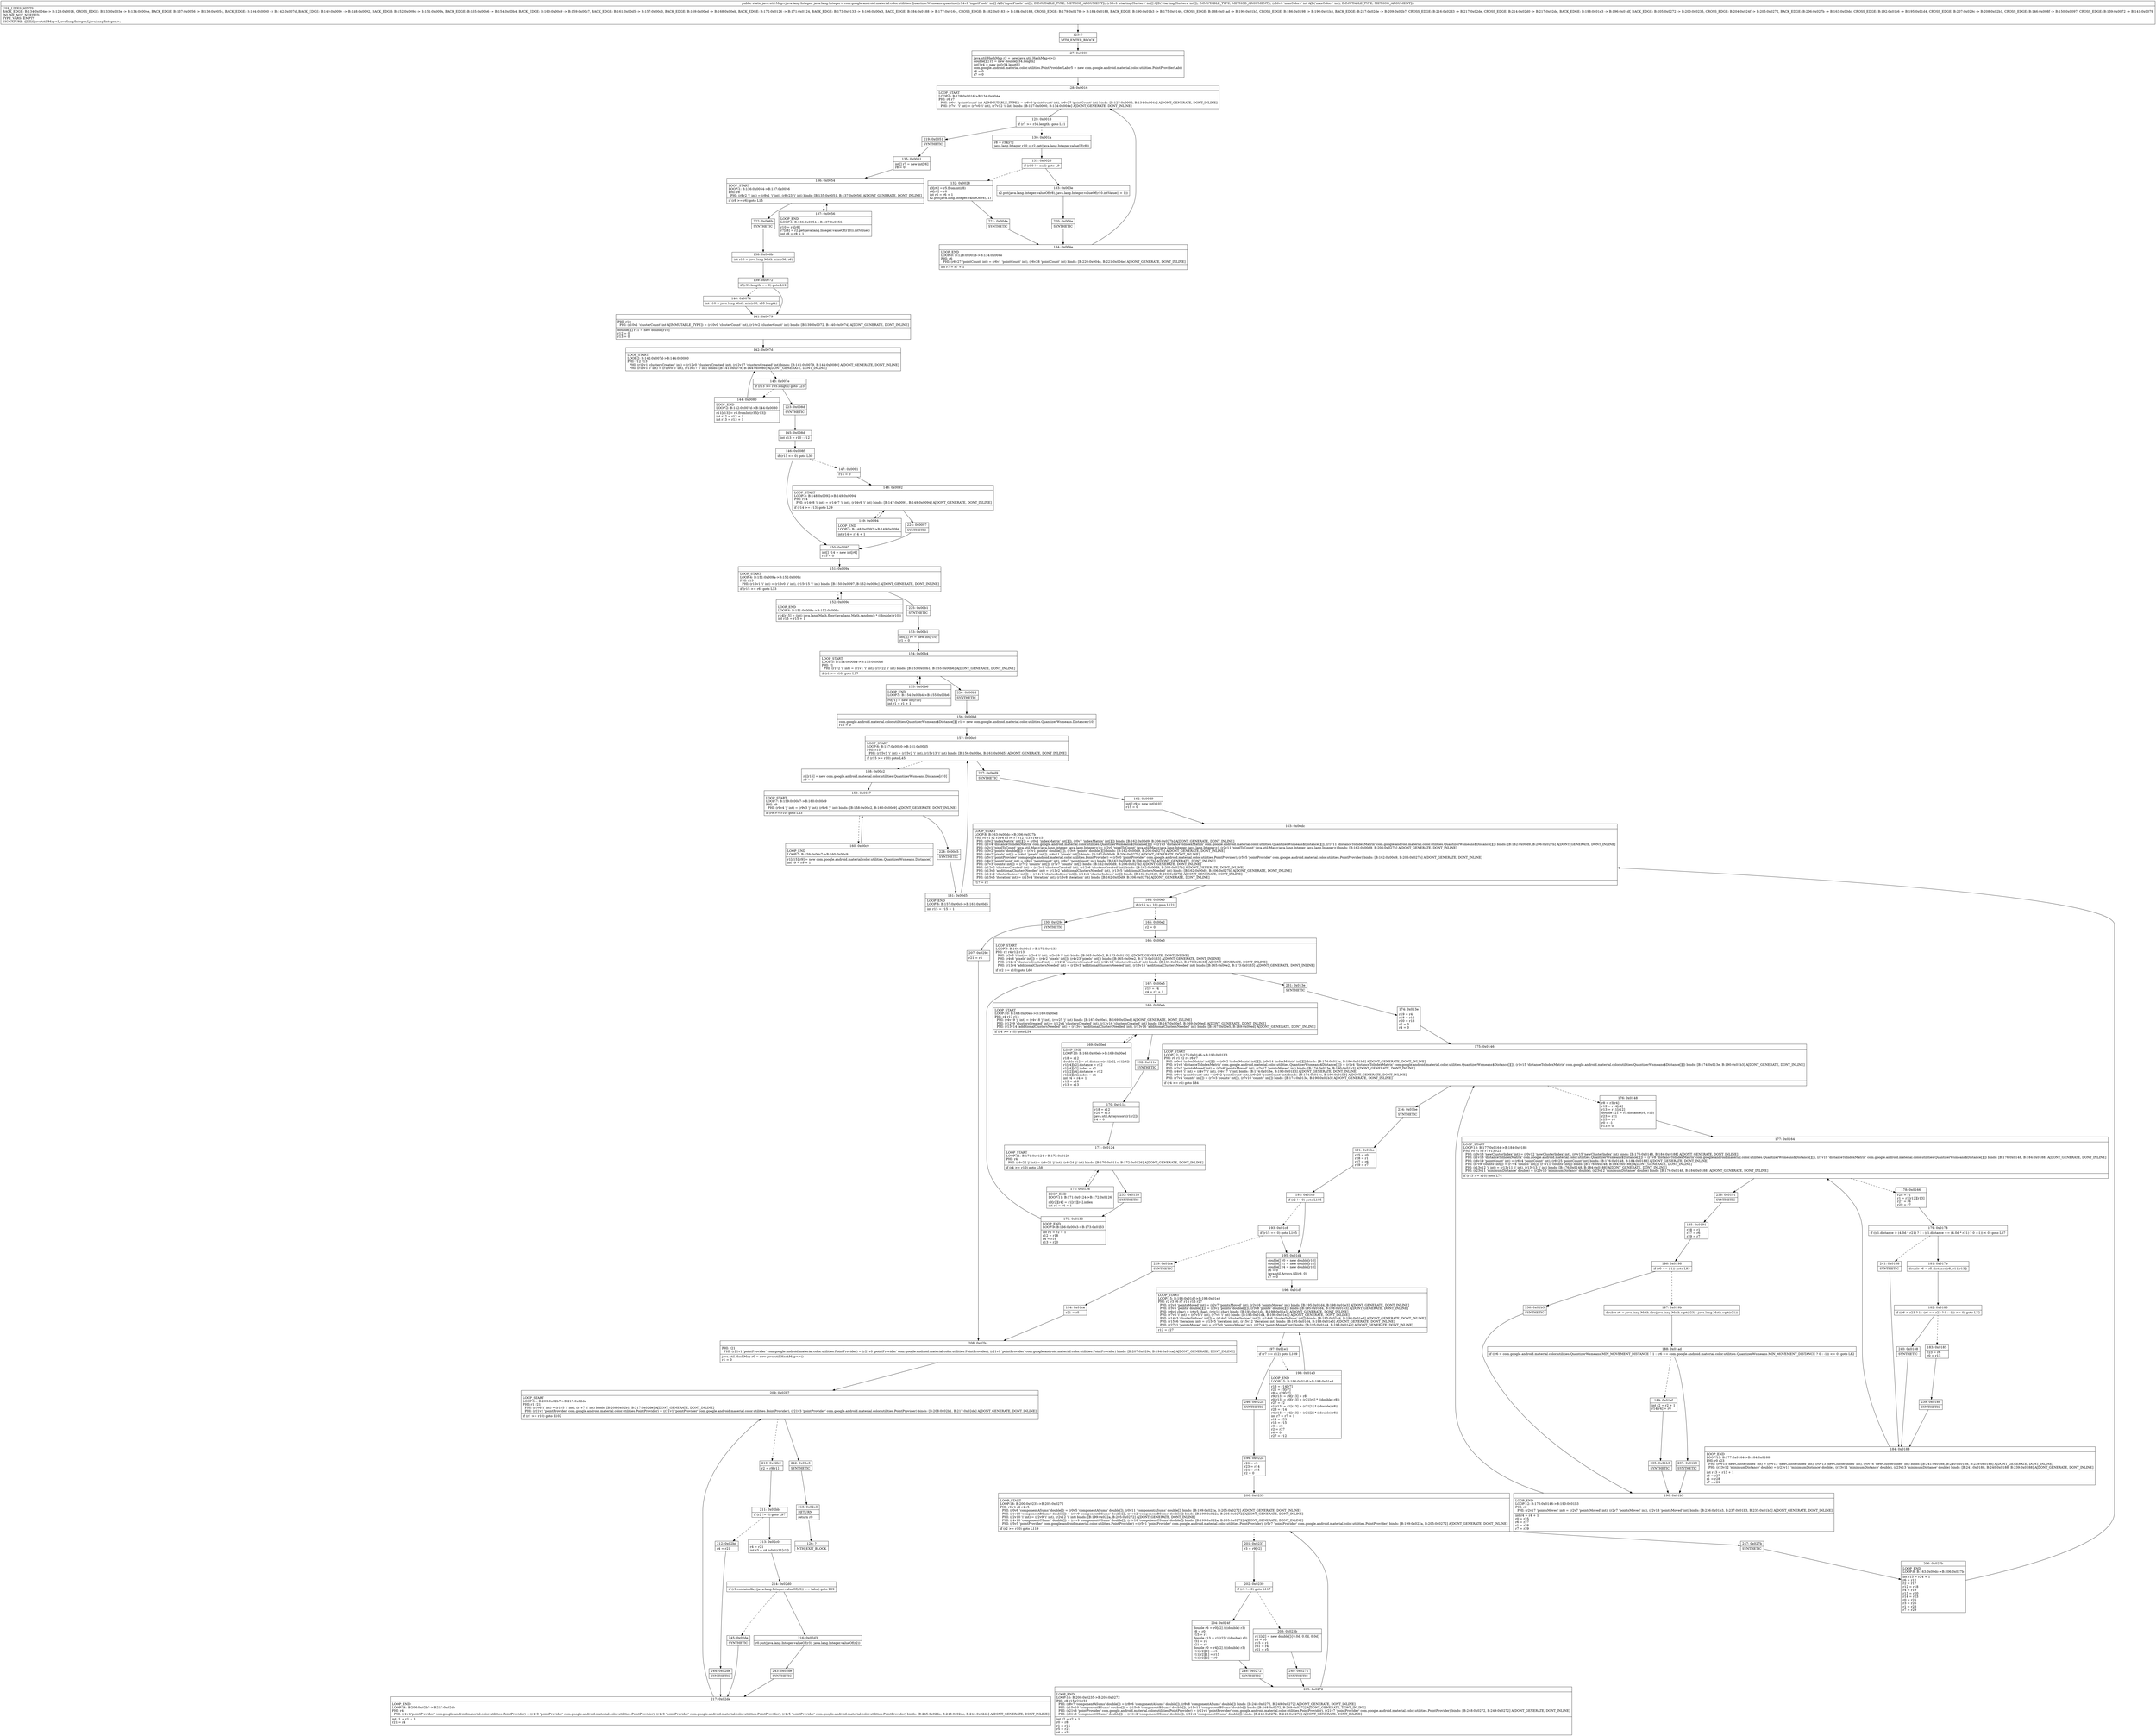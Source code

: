 digraph "CFG forcom.google.android.material.color.utilities.QuantizerWsmeans.quantize([I[II)Ljava\/util\/Map;" {
Node_125 [shape=record,label="{125\:\ ?|MTH_ENTER_BLOCK\l}"];
Node_127 [shape=record,label="{127\:\ 0x0000|java.util.HashMap r2 = new java.util.HashMap\<\>()\ldouble[][] r3 = new double[r34.length]\lint[] r4 = new int[r34.length]\lcom.google.android.material.color.utilities.PointProviderLab r5 = new com.google.android.material.color.utilities.PointProviderLab()\lr6 = 0\lr7 = 0\l}"];
Node_128 [shape=record,label="{128\:\ 0x0016|LOOP_START\lLOOP:0: B:128:0x0016\-\>B:134:0x004e\lPHI: r6 r7 \l  PHI: (r6v1 'pointCount' int A[IMMUTABLE_TYPE]) = (r6v0 'pointCount' int), (r6v27 'pointCount' int) binds: [B:127:0x0000, B:134:0x004e] A[DONT_GENERATE, DONT_INLINE]\l  PHI: (r7v1 'i' int) = (r7v0 'i' int), (r7v12 'i' int) binds: [B:127:0x0000, B:134:0x004e] A[DONT_GENERATE, DONT_INLINE]\l}"];
Node_129 [shape=record,label="{129\:\ 0x0018|if (r7 \>= r34.length) goto L11\l}"];
Node_130 [shape=record,label="{130\:\ 0x001a|r8 = r34[r7]\ljava.lang.Integer r10 = r2.get(java.lang.Integer.valueOf(r8))\l}"];
Node_131 [shape=record,label="{131\:\ 0x0026|if (r10 != null) goto L9\l}"];
Node_132 [shape=record,label="{132\:\ 0x0028|r3[r6] = r5.fromInt(r8)\lr4[r6] = r8\lint r6 = r6 + 1\lr2.put(java.lang.Integer.valueOf(r8), 1)\l}"];
Node_221 [shape=record,label="{221\:\ 0x004e|SYNTHETIC\l}"];
Node_134 [shape=record,label="{134\:\ 0x004e|LOOP_END\lLOOP:0: B:128:0x0016\-\>B:134:0x004e\lPHI: r6 \l  PHI: (r6v27 'pointCount' int) = (r6v1 'pointCount' int), (r6v28 'pointCount' int) binds: [B:220:0x004e, B:221:0x004e] A[DONT_GENERATE, DONT_INLINE]\l|int r7 = r7 + 1\l}"];
Node_133 [shape=record,label="{133\:\ 0x003e|r2.put(java.lang.Integer.valueOf(r8), java.lang.Integer.valueOf(r10.intValue() + 1))\l}"];
Node_220 [shape=record,label="{220\:\ 0x004e|SYNTHETIC\l}"];
Node_219 [shape=record,label="{219\:\ 0x0051|SYNTHETIC\l}"];
Node_135 [shape=record,label="{135\:\ 0x0051|int[] r7 = new int[r6]\lr8 = 0\l}"];
Node_136 [shape=record,label="{136\:\ 0x0054|LOOP_START\lLOOP:1: B:136:0x0054\-\>B:137:0x0056\lPHI: r8 \l  PHI: (r8v2 'i' int) = (r8v1 'i' int), (r8v23 'i' int) binds: [B:135:0x0051, B:137:0x0056] A[DONT_GENERATE, DONT_INLINE]\l|if (r8 \>= r6) goto L15\l}"];
Node_137 [shape=record,label="{137\:\ 0x0056|LOOP_END\lLOOP:1: B:136:0x0054\-\>B:137:0x0056\l|r10 = r4[r8]\lr7[r8] = r2.get(java.lang.Integer.valueOf(r10)).intValue()\lint r8 = r8 + 1\l}"];
Node_222 [shape=record,label="{222\:\ 0x006b|SYNTHETIC\l}"];
Node_138 [shape=record,label="{138\:\ 0x006b|int r10 = java.lang.Math.min(r36, r6)\l}"];
Node_139 [shape=record,label="{139\:\ 0x0072|if (r35.length == 0) goto L19\l}"];
Node_140 [shape=record,label="{140\:\ 0x0074|int r10 = java.lang.Math.min(r10, r35.length)\l}"];
Node_141 [shape=record,label="{141\:\ 0x0079|PHI: r10 \l  PHI: (r10v1 'clusterCount' int A[IMMUTABLE_TYPE]) = (r10v0 'clusterCount' int), (r10v2 'clusterCount' int) binds: [B:139:0x0072, B:140:0x0074] A[DONT_GENERATE, DONT_INLINE]\l|double[][] r11 = new double[r10]\lr12 = 0\lr13 = 0\l}"];
Node_142 [shape=record,label="{142\:\ 0x007d|LOOP_START\lLOOP:2: B:142:0x007d\-\>B:144:0x0080\lPHI: r12 r13 \l  PHI: (r12v1 'clustersCreated' int) = (r12v0 'clustersCreated' int), (r12v17 'clustersCreated' int) binds: [B:141:0x0079, B:144:0x0080] A[DONT_GENERATE, DONT_INLINE]\l  PHI: (r13v1 'i' int) = (r13v0 'i' int), (r13v17 'i' int) binds: [B:141:0x0079, B:144:0x0080] A[DONT_GENERATE, DONT_INLINE]\l}"];
Node_143 [shape=record,label="{143\:\ 0x007e|if (r13 \>= r35.length) goto L23\l}"];
Node_144 [shape=record,label="{144\:\ 0x0080|LOOP_END\lLOOP:2: B:142:0x007d\-\>B:144:0x0080\l|r11[r13] = r5.fromInt(r35[r13])\lint r12 = r12 + 1\lint r13 = r13 + 1\l}"];
Node_223 [shape=record,label="{223\:\ 0x008d|SYNTHETIC\l}"];
Node_145 [shape=record,label="{145\:\ 0x008d|int r13 = r10 \- r12\l}"];
Node_146 [shape=record,label="{146\:\ 0x008f|if (r13 \<= 0) goto L30\l}"];
Node_147 [shape=record,label="{147\:\ 0x0091|r14 = 0\l}"];
Node_148 [shape=record,label="{148\:\ 0x0092|LOOP_START\lLOOP:3: B:148:0x0092\-\>B:149:0x0094\lPHI: r14 \l  PHI: (r14v8 'i' int) = (r14v7 'i' int), (r14v9 'i' int) binds: [B:147:0x0091, B:149:0x0094] A[DONT_GENERATE, DONT_INLINE]\l|if (r14 \>= r13) goto L29\l}"];
Node_149 [shape=record,label="{149\:\ 0x0094|LOOP_END\lLOOP:3: B:148:0x0092\-\>B:149:0x0094\l|int r14 = r14 + 1\l}"];
Node_224 [shape=record,label="{224\:\ 0x0097|SYNTHETIC\l}"];
Node_150 [shape=record,label="{150\:\ 0x0097|int[] r14 = new int[r6]\lr15 = 0\l}"];
Node_151 [shape=record,label="{151\:\ 0x009a|LOOP_START\lLOOP:4: B:151:0x009a\-\>B:152:0x009c\lPHI: r15 \l  PHI: (r15v1 'i' int) = (r15v0 'i' int), (r15v15 'i' int) binds: [B:150:0x0097, B:152:0x009c] A[DONT_GENERATE, DONT_INLINE]\l|if (r15 \>= r6) goto L33\l}"];
Node_152 [shape=record,label="{152\:\ 0x009c|LOOP_END\lLOOP:4: B:151:0x009a\-\>B:152:0x009c\l|r14[r15] = (int) java.lang.Math.floor(java.lang.Math.random() * ((double) r10))\lint r15 = r15 + 1\l}"];
Node_225 [shape=record,label="{225\:\ 0x00b1|SYNTHETIC\l}"];
Node_153 [shape=record,label="{153\:\ 0x00b1|int[][] r0 = new int[r10]\lr1 = 0\l}"];
Node_154 [shape=record,label="{154\:\ 0x00b4|LOOP_START\lLOOP:5: B:154:0x00b4\-\>B:155:0x00b6\lPHI: r1 \l  PHI: (r1v2 'i' int) = (r1v1 'i' int), (r1v22 'i' int) binds: [B:153:0x00b1, B:155:0x00b6] A[DONT_GENERATE, DONT_INLINE]\l|if (r1 \>= r10) goto L37\l}"];
Node_155 [shape=record,label="{155\:\ 0x00b6|LOOP_END\lLOOP:5: B:154:0x00b4\-\>B:155:0x00b6\l|r0[r1] = new int[r10]\lint r1 = r1 + 1\l}"];
Node_226 [shape=record,label="{226\:\ 0x00bd|SYNTHETIC\l}"];
Node_156 [shape=record,label="{156\:\ 0x00bd|com.google.android.material.color.utilities.QuantizerWsmeans$Distance[][] r1 = new com.google.android.material.color.utilities.QuantizerWsmeans.Distance[r10]\lr15 = 0\l}"];
Node_157 [shape=record,label="{157\:\ 0x00c0|LOOP_START\lLOOP:6: B:157:0x00c0\-\>B:161:0x00d5\lPHI: r15 \l  PHI: (r15v3 'i' int) = (r15v2 'i' int), (r15v13 'i' int) binds: [B:156:0x00bd, B:161:0x00d5] A[DONT_GENERATE, DONT_INLINE]\l|if (r15 \>= r10) goto L45\l}"];
Node_158 [shape=record,label="{158\:\ 0x00c2|r1[r15] = new com.google.android.material.color.utilities.QuantizerWsmeans.Distance[r10]\lr9 = 0\l}"];
Node_159 [shape=record,label="{159\:\ 0x00c7|LOOP_START\lLOOP:7: B:159:0x00c7\-\>B:160:0x00c9\lPHI: r9 \l  PHI: (r9v4 'j' int) = (r9v3 'j' int), (r9v6 'j' int) binds: [B:158:0x00c2, B:160:0x00c9] A[DONT_GENERATE, DONT_INLINE]\l|if (r9 \>= r10) goto L43\l}"];
Node_160 [shape=record,label="{160\:\ 0x00c9|LOOP_END\lLOOP:7: B:159:0x00c7\-\>B:160:0x00c9\l|r1[r15][r9] = new com.google.android.material.color.utilities.QuantizerWsmeans.Distance()\lint r9 = r9 + 1\l}"];
Node_228 [shape=record,label="{228\:\ 0x00d5|SYNTHETIC\l}"];
Node_161 [shape=record,label="{161\:\ 0x00d5|LOOP_END\lLOOP:6: B:157:0x00c0\-\>B:161:0x00d5\l|int r15 = r15 + 1\l}"];
Node_227 [shape=record,label="{227\:\ 0x00d9|SYNTHETIC\l}"];
Node_162 [shape=record,label="{162\:\ 0x00d9|int[] r9 = new int[r10]\lr15 = 0\l}"];
Node_163 [shape=record,label="{163\:\ 0x00dc|LOOP_START\lLOOP:8: B:163:0x00dc\-\>B:206:0x027b\lPHI: r0 r1 r2 r3 r4 r5 r6 r7 r12 r13 r14 r15 \l  PHI: (r0v2 'indexMatrix' int[][]) = (r0v1 'indexMatrix' int[][]), (r0v7 'indexMatrix' int[][]) binds: [B:162:0x00d9, B:206:0x027b] A[DONT_GENERATE, DONT_INLINE]\l  PHI: (r1v4 'distanceToIndexMatrix' com.google.android.material.color.utilities.QuantizerWsmeans$Distance[][]) = (r1v3 'distanceToIndexMatrix' com.google.android.material.color.utilities.QuantizerWsmeans$Distance[][]), (r1v11 'distanceToIndexMatrix' com.google.android.material.color.utilities.QuantizerWsmeans$Distance[][]) binds: [B:162:0x00d9, B:206:0x027b] A[DONT_GENERATE, DONT_INLINE]\l  PHI: (r2v1 'pixelToCount' java.util.Map\<java.lang.Integer, java.lang.Integer\>) = (r2v0 'pixelToCount' java.util.Map\<java.lang.Integer, java.lang.Integer\>), (r2v11 'pixelToCount' java.util.Map\<java.lang.Integer, java.lang.Integer\>) binds: [B:162:0x00d9, B:206:0x027b] A[DONT_GENERATE, DONT_INLINE]\l  PHI: (r3v2 'points' double[][]) = (r3v1 'points' double[][]), (r3v6 'points' double[][]) binds: [B:162:0x00d9, B:206:0x027b] A[DONT_GENERATE, DONT_INLINE]\l  PHI: (r4v2 'pixels' int[]) = (r4v1 'pixels' int[]), (r4v11 'pixels' int[]) binds: [B:162:0x00d9, B:206:0x027b] A[DONT_GENERATE, DONT_INLINE]\l  PHI: (r5v1 'pointProvider' com.google.android.material.color.utilities.PointProvider) = (r5v0 'pointProvider' com.google.android.material.color.utilities.PointProvider), (r5v5 'pointProvider' com.google.android.material.color.utilities.PointProvider) binds: [B:162:0x00d9, B:206:0x027b] A[DONT_GENERATE, DONT_INLINE]\l  PHI: (r6v2 'pointCount' int) = (r6v1 'pointCount' int), (r6v7 'pointCount' int) binds: [B:162:0x00d9, B:206:0x027b] A[DONT_GENERATE, DONT_INLINE]\l  PHI: (r7v3 'counts' int[]) = (r7v2 'counts' int[]), (r7v7 'counts' int[]) binds: [B:162:0x00d9, B:206:0x027b] A[DONT_GENERATE, DONT_INLINE]\l  PHI: (r12v2 'clustersCreated' int) = (r12v1 'clustersCreated' int), (r12v6 'clustersCreated' int) binds: [B:162:0x00d9, B:206:0x027b] A[DONT_GENERATE, DONT_INLINE]\l  PHI: (r13v3 'additionalClustersNeeded' int) = (r13v2 'additionalClustersNeeded' int), (r13v5 'additionalClustersNeeded' int) binds: [B:162:0x00d9, B:206:0x027b] A[DONT_GENERATE, DONT_INLINE]\l  PHI: (r14v2 'clusterIndices' int[]) = (r14v1 'clusterIndices' int[]), (r14v4 'clusterIndices' int[]) binds: [B:162:0x00d9, B:206:0x027b] A[DONT_GENERATE, DONT_INLINE]\l  PHI: (r15v5 'iteration' int) = (r15v4 'iteration' int), (r15v8 'iteration' int) binds: [B:162:0x00d9, B:206:0x027b] A[DONT_GENERATE, DONT_INLINE]\l|r17 = r2\l}"];
Node_164 [shape=record,label="{164\:\ 0x00e0|if (r15 \>= 10) goto L121\l}"];
Node_165 [shape=record,label="{165\:\ 0x00e2|r2 = 0\l}"];
Node_166 [shape=record,label="{166\:\ 0x00e3|LOOP_START\lLOOP:9: B:166:0x00e3\-\>B:173:0x0133\lPHI: r2 r4 r12 r13 \l  PHI: (r2v5 'i' int) = (r2v4 'i' int), (r2v19 'i' int) binds: [B:165:0x00e2, B:173:0x0133] A[DONT_GENERATE, DONT_INLINE]\l  PHI: (r4v6 'pixels' int[]) = (r4v2 'pixels' int[]), (r4v23 'pixels' int[]) binds: [B:165:0x00e2, B:173:0x0133] A[DONT_GENERATE, DONT_INLINE]\l  PHI: (r12v4 'clustersCreated' int) = (r12v2 'clustersCreated' int), (r12v10 'clustersCreated' int) binds: [B:165:0x00e2, B:173:0x0133] A[DONT_GENERATE, DONT_INLINE]\l  PHI: (r13v4 'additionalClustersNeeded' int) = (r13v3 'additionalClustersNeeded' int), (r13v15 'additionalClustersNeeded' int) binds: [B:165:0x00e2, B:173:0x0133] A[DONT_GENERATE, DONT_INLINE]\l|if (r2 \>= r10) goto L60\l}"];
Node_167 [shape=record,label="{167\:\ 0x00e5|r19 = r4\lr4 = r2 + 1\l}"];
Node_168 [shape=record,label="{168\:\ 0x00eb|LOOP_START\lLOOP:10: B:168:0x00eb\-\>B:169:0x00ed\lPHI: r4 r12 r13 \l  PHI: (r4v19 'j' int) = (r4v18 'j' int), (r4v25 'j' int) binds: [B:167:0x00e5, B:169:0x00ed] A[DONT_GENERATE, DONT_INLINE]\l  PHI: (r12v9 'clustersCreated' int) = (r12v4 'clustersCreated' int), (r12v16 'clustersCreated' int) binds: [B:167:0x00e5, B:169:0x00ed] A[DONT_GENERATE, DONT_INLINE]\l  PHI: (r13v14 'additionalClustersNeeded' int) = (r13v4 'additionalClustersNeeded' int), (r13v16 'additionalClustersNeeded' int) binds: [B:167:0x00e5, B:169:0x00ed] A[DONT_GENERATE, DONT_INLINE]\l|if (r4 \>= r10) goto L54\l}"];
Node_169 [shape=record,label="{169\:\ 0x00ed|LOOP_END\lLOOP:10: B:168:0x00eb\-\>B:169:0x00ed\l|r18 = r12\ldouble r12 = r5.distance(r11[r2], r11[r4])\lr1[r4][r2].distance = r12\lr1[r4][r2].index = r2\lr1[r2][r4].distance = r12\lr1[r2][r4].index = r4\lint r4 = r4 + 1\lr12 = r18\lr13 = r13\l}"];
Node_232 [shape=record,label="{232\:\ 0x011a|SYNTHETIC\l}"];
Node_170 [shape=record,label="{170\:\ 0x011a|r18 = r12\lr20 = r13\ljava.util.Arrays.sort(r1[r2])\lr4 = 0\l}"];
Node_171 [shape=record,label="{171\:\ 0x0124|LOOP_START\lLOOP:11: B:171:0x0124\-\>B:172:0x0126\lPHI: r4 \l  PHI: (r4v22 'j' int) = (r4v21 'j' int), (r4v24 'j' int) binds: [B:170:0x011a, B:172:0x0126] A[DONT_GENERATE, DONT_INLINE]\l|if (r4 \>= r10) goto L58\l}"];
Node_172 [shape=record,label="{172\:\ 0x0126|LOOP_END\lLOOP:11: B:171:0x0124\-\>B:172:0x0126\l|r0[r2][r4] = r1[r2][r4].index\lint r4 = r4 + 1\l}"];
Node_233 [shape=record,label="{233\:\ 0x0133|SYNTHETIC\l}"];
Node_173 [shape=record,label="{173\:\ 0x0133|LOOP_END\lLOOP:9: B:166:0x00e3\-\>B:173:0x0133\l|int r2 = r2 + 1\lr12 = r18\lr4 = r19\lr13 = r20\l}"];
Node_231 [shape=record,label="{231\:\ 0x013e|SYNTHETIC\l}"];
Node_174 [shape=record,label="{174\:\ 0x013e|r19 = r4\lr18 = r12\lr20 = r13\lr2 = 0\lr4 = 0\l}"];
Node_175 [shape=record,label="{175\:\ 0x0146|LOOP_START\lLOOP:12: B:175:0x0146\-\>B:190:0x01b3\lPHI: r0 r1 r2 r4 r6 r7 \l  PHI: (r0v4 'indexMatrix' int[][]) = (r0v2 'indexMatrix' int[][]), (r0v14 'indexMatrix' int[][]) binds: [B:174:0x013e, B:190:0x01b3] A[DONT_GENERATE, DONT_INLINE]\l  PHI: (r1v8 'distanceToIndexMatrix' com.google.android.material.color.utilities.QuantizerWsmeans$Distance[][]) = (r1v4 'distanceToIndexMatrix' com.google.android.material.color.utilities.QuantizerWsmeans$Distance[][]), (r1v15 'distanceToIndexMatrix' com.google.android.material.color.utilities.QuantizerWsmeans$Distance[][]) binds: [B:174:0x013e, B:190:0x01b3] A[DONT_GENERATE, DONT_INLINE]\l  PHI: (r2v7 'pointsMoved' int) = (r2v6 'pointsMoved' int), (r2v17 'pointsMoved' int) binds: [B:174:0x013e, B:190:0x01b3] A[DONT_GENERATE, DONT_INLINE]\l  PHI: (r4v8 'i' int) = (r4v7 'i' int), (r4v17 'i' int) binds: [B:174:0x013e, B:190:0x01b3] A[DONT_GENERATE, DONT_INLINE]\l  PHI: (r6v4 'pointCount' int) = (r6v2 'pointCount' int), (r6v20 'pointCount' int) binds: [B:174:0x013e, B:190:0x01b3] A[DONT_GENERATE, DONT_INLINE]\l  PHI: (r7v4 'counts' int[]) = (r7v3 'counts' int[]), (r7v10 'counts' int[]) binds: [B:174:0x013e, B:190:0x01b3] A[DONT_GENERATE, DONT_INLINE]\l|if (r4 \>= r6) goto L84\l}"];
Node_176 [shape=record,label="{176\:\ 0x0148|r8 = r3[r4]\lr12 = r14[r4]\lr13 = r11[r12]\ldouble r21 = r5.distance(r8, r13)\lr23 = r21\lr25 = r0\lr0 = \-1\lr13 = 0\l}"];
Node_177 [shape=record,label="{177\:\ 0x0164|LOOP_START\lLOOP:13: B:177:0x0164\-\>B:184:0x0188\lPHI: r0 r1 r6 r7 r13 r23 \l  PHI: (r0v13 'newClusterIndex' int) = (r0v12 'newClusterIndex' int), (r0v15 'newClusterIndex' int) binds: [B:176:0x0148, B:184:0x0188] A[DONT_GENERATE, DONT_INLINE]\l  PHI: (r1v13 'distanceToIndexMatrix' com.google.android.material.color.utilities.QuantizerWsmeans$Distance[][]) = (r1v8 'distanceToIndexMatrix' com.google.android.material.color.utilities.QuantizerWsmeans$Distance[][]), (r1v19 'distanceToIndexMatrix' com.google.android.material.color.utilities.QuantizerWsmeans$Distance[][]) binds: [B:176:0x0148, B:184:0x0188] A[DONT_GENERATE, DONT_INLINE]\l  PHI: (r6v19 'pointCount' int) = (r6v4 'pointCount' int), (r6v25 'pointCount' int) binds: [B:176:0x0148, B:184:0x0188] A[DONT_GENERATE, DONT_INLINE]\l  PHI: (r7v9 'counts' int[]) = (r7v4 'counts' int[]), (r7v11 'counts' int[]) binds: [B:176:0x0148, B:184:0x0188] A[DONT_GENERATE, DONT_INLINE]\l  PHI: (r13v12 'j' int) = (r13v11 'j' int), (r13v13 'j' int) binds: [B:176:0x0148, B:184:0x0188] A[DONT_GENERATE, DONT_INLINE]\l  PHI: (r23v11 'minimumDistance' double) = (r23v10 'minimumDistance' double), (r23v12 'minimumDistance' double) binds: [B:176:0x0148, B:184:0x0188] A[DONT_GENERATE, DONT_INLINE]\l|if (r13 \>= r10) goto L74\l}"];
Node_178 [shape=record,label="{178\:\ 0x0166|r28 = r1\lr1 = r1[r12][r13]\lr27 = r6\lr29 = r7\l}"];
Node_179 [shape=record,label="{179\:\ 0x0178|if ((r1.distance \> (4.0d * r21) ? 1 : (r1.distance == (4.0d * r21) ? 0 : \-1)) \< 0) goto L67\l}"];
Node_181 [shape=record,label="{181\:\ 0x017b|double r6 = r5.distance(r8, r11[r13])\l}"];
Node_182 [shape=record,label="{182\:\ 0x0183|if ((r6 \> r23 ? 1 : (r6 == r23 ? 0 : \-1)) \>= 0) goto L72\l}"];
Node_183 [shape=record,label="{183\:\ 0x0185|r23 = r6\lr0 = r13\l}"];
Node_239 [shape=record,label="{239\:\ 0x0188|SYNTHETIC\l}"];
Node_184 [shape=record,label="{184\:\ 0x0188|LOOP_END\lLOOP:13: B:177:0x0164\-\>B:184:0x0188\lPHI: r0 r23 \l  PHI: (r0v15 'newClusterIndex' int) = (r0v13 'newClusterIndex' int), (r0v13 'newClusterIndex' int), (r0v16 'newClusterIndex' int) binds: [B:241:0x0188, B:240:0x0188, B:239:0x0188] A[DONT_GENERATE, DONT_INLINE]\l  PHI: (r23v12 'minimumDistance' double) = (r23v11 'minimumDistance' double), (r23v11 'minimumDistance' double), (r23v13 'minimumDistance' double) binds: [B:241:0x0188, B:240:0x0188, B:239:0x0188] A[DONT_GENERATE, DONT_INLINE]\l|int r13 = r13 + 1\lr6 = r27\lr1 = r28\lr7 = r29\l}"];
Node_240 [shape=record,label="{240\:\ 0x0188|SYNTHETIC\l}"];
Node_241 [shape=record,label="{241\:\ 0x0188|SYNTHETIC\l}"];
Node_238 [shape=record,label="{238\:\ 0x0191|SYNTHETIC\l}"];
Node_185 [shape=record,label="{185\:\ 0x0191|r28 = r1\lr27 = r6\lr29 = r7\l}"];
Node_186 [shape=record,label="{186\:\ 0x0198|if (r0 == (\-1)) goto L83\l}"];
Node_187 [shape=record,label="{187\:\ 0x019b|double r6 = java.lang.Math.abs(java.lang.Math.sqrt(r23) \- java.lang.Math.sqrt(r21))\l}"];
Node_188 [shape=record,label="{188\:\ 0x01ad|if ((r6 \> com.google.android.material.color.utilities.QuantizerWsmeans.MIN_MOVEMENT_DISTANCE ? 1 : (r6 == com.google.android.material.color.utilities.QuantizerWsmeans.MIN_MOVEMENT_DISTANCE ? 0 : \-1)) \<= 0) goto L82\l}"];
Node_189 [shape=record,label="{189\:\ 0x01af|int r2 = r2 + 1\lr14[r4] = r0\l}"];
Node_235 [shape=record,label="{235\:\ 0x01b3|SYNTHETIC\l}"];
Node_190 [shape=record,label="{190\:\ 0x01b3|LOOP_END\lLOOP:12: B:175:0x0146\-\>B:190:0x01b3\lPHI: r2 \l  PHI: (r2v17 'pointsMoved' int) = (r2v7 'pointsMoved' int), (r2v7 'pointsMoved' int), (r2v18 'pointsMoved' int) binds: [B:236:0x01b3, B:237:0x01b3, B:235:0x01b3] A[DONT_GENERATE, DONT_INLINE]\l|int r4 = r4 + 1\lr0 = r25\lr6 = r27\lr1 = r28\lr7 = r29\l}"];
Node_237 [shape=record,label="{237\:\ 0x01b3|SYNTHETIC\l}"];
Node_236 [shape=record,label="{236\:\ 0x01b3|SYNTHETIC\l}"];
Node_234 [shape=record,label="{234\:\ 0x01be|SYNTHETIC\l}"];
Node_191 [shape=record,label="{191\:\ 0x01be|r25 = r0\lr28 = r1\lr27 = r6\lr29 = r7\l}"];
Node_192 [shape=record,label="{192\:\ 0x01c6|if (r2 != 0) goto L105\l}"];
Node_193 [shape=record,label="{193\:\ 0x01c8|if (r15 == 0) goto L105\l}"];
Node_229 [shape=record,label="{229\:\ 0x01ca|SYNTHETIC\l}"];
Node_194 [shape=record,label="{194\:\ 0x01ca|r21 = r5\l}"];
Node_208 [shape=record,label="{208\:\ 0x02b1|PHI: r21 \l  PHI: (r21v1 'pointProvider' com.google.android.material.color.utilities.PointProvider) = (r21v0 'pointProvider' com.google.android.material.color.utilities.PointProvider), (r21v9 'pointProvider' com.google.android.material.color.utilities.PointProvider) binds: [B:207:0x029c, B:194:0x01ca] A[DONT_GENERATE, DONT_INLINE]\l|java.util.HashMap r0 = new java.util.HashMap\<\>()\lr1 = 0\l}"];
Node_209 [shape=record,label="{209\:\ 0x02b7|LOOP_START\lLOOP:14: B:209:0x02b7\-\>B:217:0x02de\lPHI: r1 r21 \l  PHI: (r1v6 'i' int) = (r1v5 'i' int), (r1v7 'i' int) binds: [B:208:0x02b1, B:217:0x02de] A[DONT_GENERATE, DONT_INLINE]\l  PHI: (r21v2 'pointProvider' com.google.android.material.color.utilities.PointProvider) = (r21v1 'pointProvider' com.google.android.material.color.utilities.PointProvider), (r21v3 'pointProvider' com.google.android.material.color.utilities.PointProvider) binds: [B:208:0x02b1, B:217:0x02de] A[DONT_GENERATE, DONT_INLINE]\l|if (r1 \>= r10) goto L102\l}"];
Node_210 [shape=record,label="{210\:\ 0x02b9|r2 = r9[r1]\l}"];
Node_211 [shape=record,label="{211\:\ 0x02bb|if (r2 != 0) goto L97\l}"];
Node_212 [shape=record,label="{212\:\ 0x02bd|r4 = r21\l}"];
Node_244 [shape=record,label="{244\:\ 0x02de|SYNTHETIC\l}"];
Node_217 [shape=record,label="{217\:\ 0x02de|LOOP_END\lLOOP:14: B:209:0x02b7\-\>B:217:0x02de\lPHI: r4 \l  PHI: (r4v4 'pointProvider' com.google.android.material.color.utilities.PointProvider) = (r4v3 'pointProvider' com.google.android.material.color.utilities.PointProvider), (r4v3 'pointProvider' com.google.android.material.color.utilities.PointProvider), (r4v5 'pointProvider' com.google.android.material.color.utilities.PointProvider) binds: [B:245:0x02de, B:243:0x02de, B:244:0x02de] A[DONT_GENERATE, DONT_INLINE]\l|int r1 = r1 + 1\lr21 = r4\l}"];
Node_213 [shape=record,label="{213\:\ 0x02c0|r4 = r21\lint r3 = r4.toInt(r11[r1])\l}"];
Node_214 [shape=record,label="{214\:\ 0x02d0|if (r0.containsKey(java.lang.Integer.valueOf(r3)) == false) goto L99\l}"];
Node_216 [shape=record,label="{216\:\ 0x02d3|r0.put(java.lang.Integer.valueOf(r3), java.lang.Integer.valueOf(r2))\l}"];
Node_243 [shape=record,label="{243\:\ 0x02de|SYNTHETIC\l}"];
Node_245 [shape=record,label="{245\:\ 0x02de|SYNTHETIC\l}"];
Node_242 [shape=record,label="{242\:\ 0x02e3|SYNTHETIC\l}"];
Node_218 [shape=record,label="{218\:\ 0x02e3|RETURN\l|return r0\l}"];
Node_126 [shape=record,label="{126\:\ ?|MTH_EXIT_BLOCK\l}"];
Node_195 [shape=record,label="{195\:\ 0x01d4|double[] r0 = new double[r10]\ldouble[] r1 = new double[r10]\ldouble[] r4 = new double[r10]\lr6 = 0\ljava.util.Arrays.fill(r9, 0)\lr7 = 0\l}"];
Node_196 [shape=record,label="{196\:\ 0x01df|LOOP_START\lLOOP:15: B:196:0x01df\-\>B:198:0x01e3\lPHI: r2 r3 r6 r7 r14 r15 r27 \l  PHI: (r2v8 'pointsMoved' int) = (r2v7 'pointsMoved' int), (r2v16 'pointsMoved' int) binds: [B:195:0x01d4, B:198:0x01e3] A[DONT_GENERATE, DONT_INLINE]\l  PHI: (r3v5 'points' double[][]) = (r3v2 'points' double[][]), (r3v8 'points' double[][]) binds: [B:195:0x01d4, B:198:0x01e3] A[DONT_GENERATE, DONT_INLINE]\l  PHI: (r6v6 char) = (r6v5 char), (r6v18 char) binds: [B:195:0x01d4, B:198:0x01e3] A[DONT_GENERATE, DONT_INLINE]\l  PHI: (r7v6 'i' int) = (r7v5 'i' int), (r7v8 'i' int) binds: [B:195:0x01d4, B:198:0x01e3] A[DONT_GENERATE, DONT_INLINE]\l  PHI: (r14v3 'clusterIndices' int[]) = (r14v2 'clusterIndices' int[]), (r14v6 'clusterIndices' int[]) binds: [B:195:0x01d4, B:198:0x01e3] A[DONT_GENERATE, DONT_INLINE]\l  PHI: (r15v6 'iteration' int) = (r15v5 'iteration' int), (r15v12 'iteration' int) binds: [B:195:0x01d4, B:198:0x01e3] A[DONT_GENERATE, DONT_INLINE]\l  PHI: (r27v1 'pointsMoved' int) = (r27v0 'pointsMoved' int), (r27v4 'pointsMoved' int) binds: [B:195:0x01d4, B:198:0x01e3] A[DONT_GENERATE, DONT_INLINE]\l|r12 = r27\l}"];
Node_197 [shape=record,label="{197\:\ 0x01e1|if (r7 \>= r12) goto L109\l}"];
Node_198 [shape=record,label="{198\:\ 0x01e3|LOOP_END\lLOOP:15: B:196:0x01df\-\>B:198:0x01e3\l|r13 = r14[r7]\lr21 = r3[r7]\lr8 = r29[r7]\lr9[r13] = r9[r13] + r8\lr0[r13] = r0[r13] + (r21[r6] * ((double) r8))\lr27 = r2\lr1[r13] = r1[r13] + (r21[1] * ((double) r8))\lr23 = r14\lr4[r13] = r4[r13] + (r21[2] * ((double) r8))\lint r7 = r7 + 1\lr14 = r23\lr15 = r15\lr3 = r3\lr2 = r27\lr6 = 0\lr27 = r12\l}"];
Node_246 [shape=record,label="{246\:\ 0x022a|SYNTHETIC\l}"];
Node_199 [shape=record,label="{199\:\ 0x022a|r26 = r3\lr23 = r14\lr24 = r15\lr2 = 0\l}"];
Node_200 [shape=record,label="{200\:\ 0x0235|LOOP_START\lLOOP:16: B:200:0x0235\-\>B:205:0x0272\lPHI: r0 r1 r2 r4 r5 \l  PHI: (r0v6 'componentASums' double[]) = (r0v5 'componentASums' double[]), (r0v11 'componentASums' double[]) binds: [B:199:0x022a, B:205:0x0272] A[DONT_GENERATE, DONT_INLINE]\l  PHI: (r1v10 'componentBSums' double[]) = (r1v9 'componentBSums' double[]), (r1v12 'componentBSums' double[]) binds: [B:199:0x022a, B:205:0x0272] A[DONT_GENERATE, DONT_INLINE]\l  PHI: (r2v10 'i' int) = (r2v9 'i' int), (r2v12 'i' int) binds: [B:199:0x022a, B:205:0x0272] A[DONT_GENERATE, DONT_INLINE]\l  PHI: (r4v10 'componentCSums' double[]) = (r4v9 'componentCSums' double[]), (r4v16 'componentCSums' double[]) binds: [B:199:0x022a, B:205:0x0272] A[DONT_GENERATE, DONT_INLINE]\l  PHI: (r5v5 'pointProvider' com.google.android.material.color.utilities.PointProvider) = (r5v1 'pointProvider' com.google.android.material.color.utilities.PointProvider), (r5v7 'pointProvider' com.google.android.material.color.utilities.PointProvider) binds: [B:199:0x022a, B:205:0x0272] A[DONT_GENERATE, DONT_INLINE]\l|if (r2 \>= r10) goto L119\l}"];
Node_201 [shape=record,label="{201\:\ 0x0237|r3 = r9[r2]\l}"];
Node_202 [shape=record,label="{202\:\ 0x0239|if (r3 != 0) goto L117\l}"];
Node_203 [shape=record,label="{203\:\ 0x023b|r11[r2] = new double[]\{0.0d, 0.0d, 0.0d\}\lr8 = r0\lr15 = r1\lr31 = r4\lr21 = r5\l}"];
Node_249 [shape=record,label="{249\:\ 0x0272|SYNTHETIC\l}"];
Node_205 [shape=record,label="{205\:\ 0x0272|LOOP_END\lLOOP:16: B:200:0x0235\-\>B:205:0x0272\lPHI: r8 r15 r21 r31 \l  PHI: (r8v7 'componentASums' double[]) = (r8v6 'componentASums' double[]), (r8v8 'componentASums' double[]) binds: [B:248:0x0272, B:249:0x0272] A[DONT_GENERATE, DONT_INLINE]\l  PHI: (r15v10 'componentBSums' double[]) = (r15v9 'componentBSums' double[]), (r15v11 'componentBSums' double[]) binds: [B:248:0x0272, B:249:0x0272] A[DONT_GENERATE, DONT_INLINE]\l  PHI: (r21v6 'pointProvider' com.google.android.material.color.utilities.PointProvider) = (r21v5 'pointProvider' com.google.android.material.color.utilities.PointProvider), (r21v7 'pointProvider' com.google.android.material.color.utilities.PointProvider) binds: [B:248:0x0272, B:249:0x0272] A[DONT_GENERATE, DONT_INLINE]\l  PHI: (r31v3 'componentCSums' double[]) = (r31v2 'componentCSums' double[]), (r31v4 'componentCSums' double[]) binds: [B:248:0x0272, B:249:0x0272] A[DONT_GENERATE, DONT_INLINE]\l|int r2 = r2 + 1\lr0 = r8\lr1 = r15\lr5 = r21\lr4 = r31\l}"];
Node_204 [shape=record,label="{204\:\ 0x024f|double r6 = r0[r2] \/ ((double) r3)\lr8 = r0\lr15 = r1\ldouble r13 = r1[r2] \/ ((double) r3)\lr31 = r4\lr21 = r5\ldouble r0 = r4[r2] \/ ((double) r3)\lr11[r2][0] = r6\lr11[r2][1] = r13\lr11[r2][2] = r0\l}"];
Node_248 [shape=record,label="{248\:\ 0x0272|SYNTHETIC\l}"];
Node_247 [shape=record,label="{247\:\ 0x027b|SYNTHETIC\l}"];
Node_206 [shape=record,label="{206\:\ 0x027b|LOOP_END\lLOOP:8: B:163:0x00dc\-\>B:206:0x027b\l|int r15 = r24 + 1\lr6 = r12\lr2 = r17\lr12 = r18\lr4 = r19\lr13 = r20\lr14 = r23\lr0 = r25\lr3 = r26\lr1 = r28\lr7 = r29\l}"];
Node_230 [shape=record,label="{230\:\ 0x029c|SYNTHETIC\l}"];
Node_207 [shape=record,label="{207\:\ 0x029c|r21 = r5\l}"];
MethodNode[shape=record,label="{public static java.util.Map\<java.lang.Integer, java.lang.Integer\> com.google.android.material.color.utilities.QuantizerWsmeans.quantize((r34v0 'inputPixels' int[] A[D('inputPixels' int[]), IMMUTABLE_TYPE, METHOD_ARGUMENT]), (r35v0 'startingClusters' int[] A[D('startingClusters' int[]), IMMUTABLE_TYPE, METHOD_ARGUMENT]), (r36v0 'maxColors' int A[D('maxColors' int), IMMUTABLE_TYPE, METHOD_ARGUMENT]))  | USE_LINES_HINTS\lBACK_EDGE: B:134:0x004e \-\> B:128:0x0016, CROSS_EDGE: B:133:0x003e \-\> B:134:0x004e, BACK_EDGE: B:137:0x0056 \-\> B:136:0x0054, BACK_EDGE: B:144:0x0080 \-\> B:142:0x007d, BACK_EDGE: B:149:0x0094 \-\> B:148:0x0092, BACK_EDGE: B:152:0x009c \-\> B:151:0x009a, BACK_EDGE: B:155:0x00b6 \-\> B:154:0x00b4, BACK_EDGE: B:160:0x00c9 \-\> B:159:0x00c7, BACK_EDGE: B:161:0x00d5 \-\> B:157:0x00c0, BACK_EDGE: B:169:0x00ed \-\> B:168:0x00eb, BACK_EDGE: B:172:0x0126 \-\> B:171:0x0124, BACK_EDGE: B:173:0x0133 \-\> B:166:0x00e3, BACK_EDGE: B:184:0x0188 \-\> B:177:0x0164, CROSS_EDGE: B:182:0x0183 \-\> B:184:0x0188, CROSS_EDGE: B:179:0x0178 \-\> B:184:0x0188, BACK_EDGE: B:190:0x01b3 \-\> B:175:0x0146, CROSS_EDGE: B:188:0x01ad \-\> B:190:0x01b3, CROSS_EDGE: B:186:0x0198 \-\> B:190:0x01b3, BACK_EDGE: B:217:0x02de \-\> B:209:0x02b7, CROSS_EDGE: B:216:0x02d3 \-\> B:217:0x02de, CROSS_EDGE: B:214:0x02d0 \-\> B:217:0x02de, BACK_EDGE: B:198:0x01e3 \-\> B:196:0x01df, BACK_EDGE: B:205:0x0272 \-\> B:200:0x0235, CROSS_EDGE: B:204:0x024f \-\> B:205:0x0272, BACK_EDGE: B:206:0x027b \-\> B:163:0x00dc, CROSS_EDGE: B:192:0x01c6 \-\> B:195:0x01d4, CROSS_EDGE: B:207:0x029c \-\> B:208:0x02b1, CROSS_EDGE: B:146:0x008f \-\> B:150:0x0097, CROSS_EDGE: B:139:0x0072 \-\> B:141:0x0079\lINLINE_NOT_NEEDED\lTYPE_VARS: EMPTY\lSIGNATURE: ([I[II)Ljava\/util\/Map\<Ljava\/lang\/Integer;Ljava\/lang\/Integer;\>;\l}"];
MethodNode -> Node_125;Node_125 -> Node_127;
Node_127 -> Node_128;
Node_128 -> Node_129;
Node_129 -> Node_130[style=dashed];
Node_129 -> Node_219;
Node_130 -> Node_131;
Node_131 -> Node_132[style=dashed];
Node_131 -> Node_133;
Node_132 -> Node_221;
Node_221 -> Node_134;
Node_134 -> Node_128;
Node_133 -> Node_220;
Node_220 -> Node_134;
Node_219 -> Node_135;
Node_135 -> Node_136;
Node_136 -> Node_137[style=dashed];
Node_136 -> Node_222;
Node_137 -> Node_136;
Node_222 -> Node_138;
Node_138 -> Node_139;
Node_139 -> Node_140[style=dashed];
Node_139 -> Node_141;
Node_140 -> Node_141;
Node_141 -> Node_142;
Node_142 -> Node_143;
Node_143 -> Node_144[style=dashed];
Node_143 -> Node_223;
Node_144 -> Node_142;
Node_223 -> Node_145;
Node_145 -> Node_146;
Node_146 -> Node_147[style=dashed];
Node_146 -> Node_150;
Node_147 -> Node_148;
Node_148 -> Node_149[style=dashed];
Node_148 -> Node_224;
Node_149 -> Node_148;
Node_224 -> Node_150;
Node_150 -> Node_151;
Node_151 -> Node_152[style=dashed];
Node_151 -> Node_225;
Node_152 -> Node_151;
Node_225 -> Node_153;
Node_153 -> Node_154;
Node_154 -> Node_155[style=dashed];
Node_154 -> Node_226;
Node_155 -> Node_154;
Node_226 -> Node_156;
Node_156 -> Node_157;
Node_157 -> Node_158[style=dashed];
Node_157 -> Node_227;
Node_158 -> Node_159;
Node_159 -> Node_160[style=dashed];
Node_159 -> Node_228;
Node_160 -> Node_159;
Node_228 -> Node_161;
Node_161 -> Node_157;
Node_227 -> Node_162;
Node_162 -> Node_163;
Node_163 -> Node_164;
Node_164 -> Node_165[style=dashed];
Node_164 -> Node_230;
Node_165 -> Node_166;
Node_166 -> Node_167[style=dashed];
Node_166 -> Node_231;
Node_167 -> Node_168;
Node_168 -> Node_169[style=dashed];
Node_168 -> Node_232;
Node_169 -> Node_168;
Node_232 -> Node_170;
Node_170 -> Node_171;
Node_171 -> Node_172[style=dashed];
Node_171 -> Node_233;
Node_172 -> Node_171;
Node_233 -> Node_173;
Node_173 -> Node_166;
Node_231 -> Node_174;
Node_174 -> Node_175;
Node_175 -> Node_176[style=dashed];
Node_175 -> Node_234;
Node_176 -> Node_177;
Node_177 -> Node_178[style=dashed];
Node_177 -> Node_238;
Node_178 -> Node_179;
Node_179 -> Node_181;
Node_179 -> Node_241[style=dashed];
Node_181 -> Node_182;
Node_182 -> Node_183[style=dashed];
Node_182 -> Node_240;
Node_183 -> Node_239;
Node_239 -> Node_184;
Node_184 -> Node_177;
Node_240 -> Node_184;
Node_241 -> Node_184;
Node_238 -> Node_185;
Node_185 -> Node_186;
Node_186 -> Node_187[style=dashed];
Node_186 -> Node_236;
Node_187 -> Node_188;
Node_188 -> Node_189[style=dashed];
Node_188 -> Node_237;
Node_189 -> Node_235;
Node_235 -> Node_190;
Node_190 -> Node_175;
Node_237 -> Node_190;
Node_236 -> Node_190;
Node_234 -> Node_191;
Node_191 -> Node_192;
Node_192 -> Node_193[style=dashed];
Node_192 -> Node_195;
Node_193 -> Node_195;
Node_193 -> Node_229[style=dashed];
Node_229 -> Node_194;
Node_194 -> Node_208;
Node_208 -> Node_209;
Node_209 -> Node_210[style=dashed];
Node_209 -> Node_242;
Node_210 -> Node_211;
Node_211 -> Node_212[style=dashed];
Node_211 -> Node_213;
Node_212 -> Node_244;
Node_244 -> Node_217;
Node_217 -> Node_209;
Node_213 -> Node_214;
Node_214 -> Node_216;
Node_214 -> Node_245[style=dashed];
Node_216 -> Node_243;
Node_243 -> Node_217;
Node_245 -> Node_217;
Node_242 -> Node_218;
Node_218 -> Node_126;
Node_195 -> Node_196;
Node_196 -> Node_197;
Node_197 -> Node_198[style=dashed];
Node_197 -> Node_246;
Node_198 -> Node_196;
Node_246 -> Node_199;
Node_199 -> Node_200;
Node_200 -> Node_201[style=dashed];
Node_200 -> Node_247;
Node_201 -> Node_202;
Node_202 -> Node_203[style=dashed];
Node_202 -> Node_204;
Node_203 -> Node_249;
Node_249 -> Node_205;
Node_205 -> Node_200;
Node_204 -> Node_248;
Node_248 -> Node_205;
Node_247 -> Node_206;
Node_206 -> Node_163;
Node_230 -> Node_207;
Node_207 -> Node_208;
}

